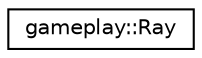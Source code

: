digraph G
{
  edge [fontname="Helvetica",fontsize="10",labelfontname="Helvetica",labelfontsize="10"];
  node [fontname="Helvetica",fontsize="10",shape=record];
  rankdir="LR";
  Node1 [label="gameplay::Ray",height=0.2,width=0.4,color="black", fillcolor="white", style="filled",URL="$classgameplay_1_1_ray.html"];
}
